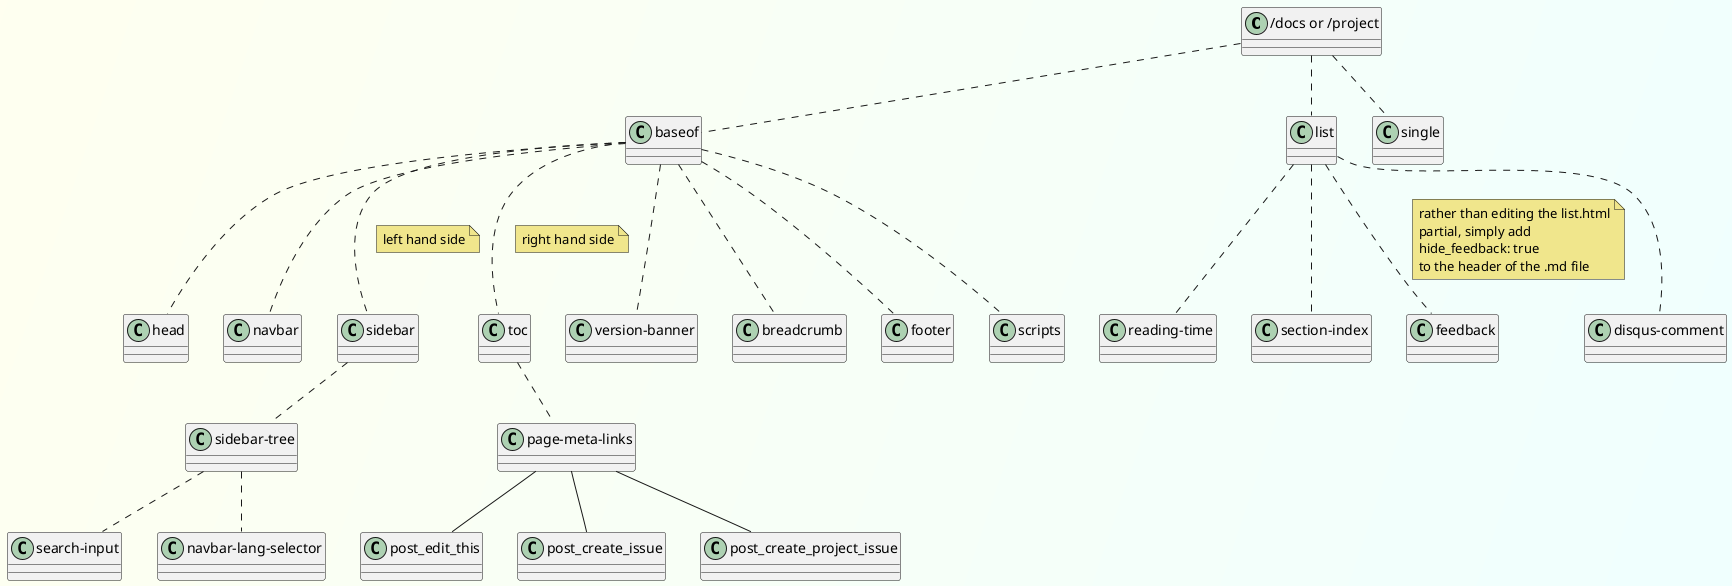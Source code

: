 @startuml "fred-uml"

skinparam backgroundcolor Ivory/Azure

"/docs or /project"..baseof
"/docs or /project".."list"
"/docs or /project".."single"

baseof..head
baseof..navbar
baseof..sidebar
note right on link #Khaki : left hand side
baseof..toc
note right on link #Khaki : right hand side
baseof.."version-banner"
baseof..breadcrumb
baseof..footer
baseof..scripts

' navbar.."navbar-version-selector"
' navbar.."navbar-lang-selector"
' navbar.."search-input"

"sidebar".."sidebar-tree"
"sidebar-tree".."search-input"
"sidebar-tree".."navbar-lang-selector"

toc.."page-meta-links"
"page-meta-links"--"post_edit_this"
"page-meta-links"--"post_create_issue"
"page-meta-links"--"post_create_project_issue"

list.."reading-time"
list.."section-index"
list.."feedback"
note right on link #Khaki
rather than editing the list.html
partial, simply add
hide_feedback: true
to the header of the .md file
end note

list.."disqus-comment"

@enduml
